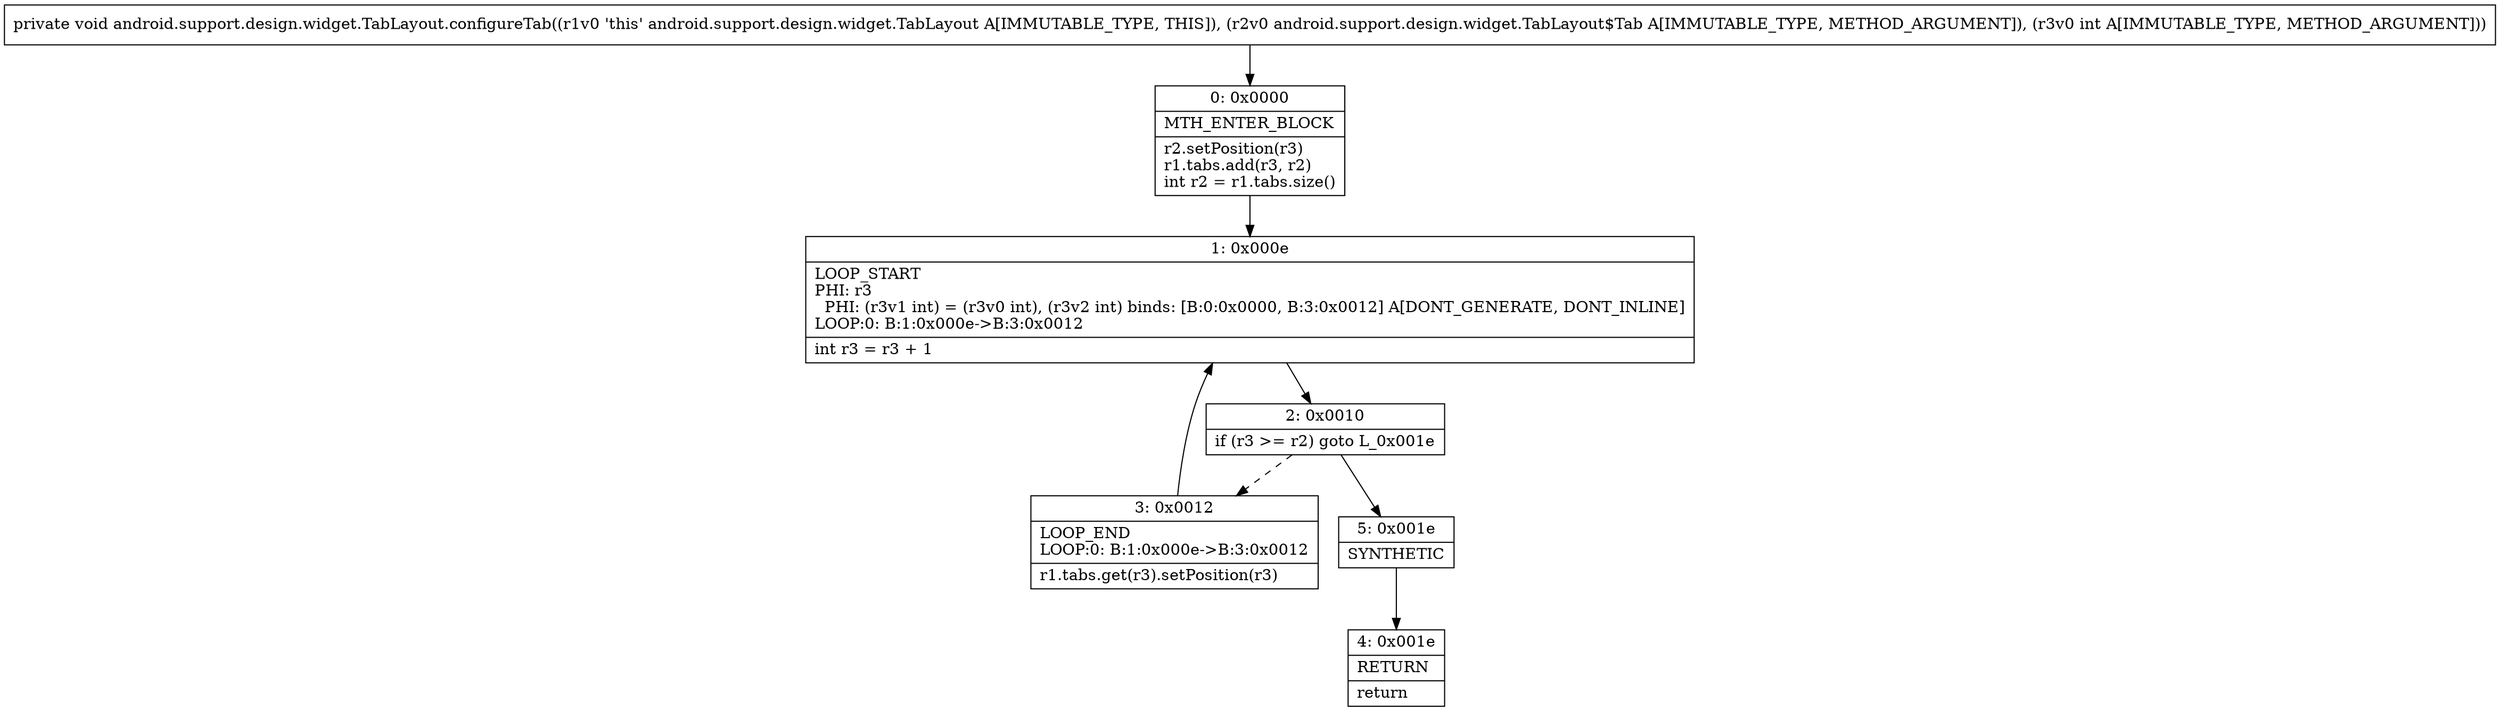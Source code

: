 digraph "CFG forandroid.support.design.widget.TabLayout.configureTab(Landroid\/support\/design\/widget\/TabLayout$Tab;I)V" {
Node_0 [shape=record,label="{0\:\ 0x0000|MTH_ENTER_BLOCK\l|r2.setPosition(r3)\lr1.tabs.add(r3, r2)\lint r2 = r1.tabs.size()\l}"];
Node_1 [shape=record,label="{1\:\ 0x000e|LOOP_START\lPHI: r3 \l  PHI: (r3v1 int) = (r3v0 int), (r3v2 int) binds: [B:0:0x0000, B:3:0x0012] A[DONT_GENERATE, DONT_INLINE]\lLOOP:0: B:1:0x000e\-\>B:3:0x0012\l|int r3 = r3 + 1\l}"];
Node_2 [shape=record,label="{2\:\ 0x0010|if (r3 \>= r2) goto L_0x001e\l}"];
Node_3 [shape=record,label="{3\:\ 0x0012|LOOP_END\lLOOP:0: B:1:0x000e\-\>B:3:0x0012\l|r1.tabs.get(r3).setPosition(r3)\l}"];
Node_4 [shape=record,label="{4\:\ 0x001e|RETURN\l|return\l}"];
Node_5 [shape=record,label="{5\:\ 0x001e|SYNTHETIC\l}"];
MethodNode[shape=record,label="{private void android.support.design.widget.TabLayout.configureTab((r1v0 'this' android.support.design.widget.TabLayout A[IMMUTABLE_TYPE, THIS]), (r2v0 android.support.design.widget.TabLayout$Tab A[IMMUTABLE_TYPE, METHOD_ARGUMENT]), (r3v0 int A[IMMUTABLE_TYPE, METHOD_ARGUMENT])) }"];
MethodNode -> Node_0;
Node_0 -> Node_1;
Node_1 -> Node_2;
Node_2 -> Node_3[style=dashed];
Node_2 -> Node_5;
Node_3 -> Node_1;
Node_5 -> Node_4;
}

